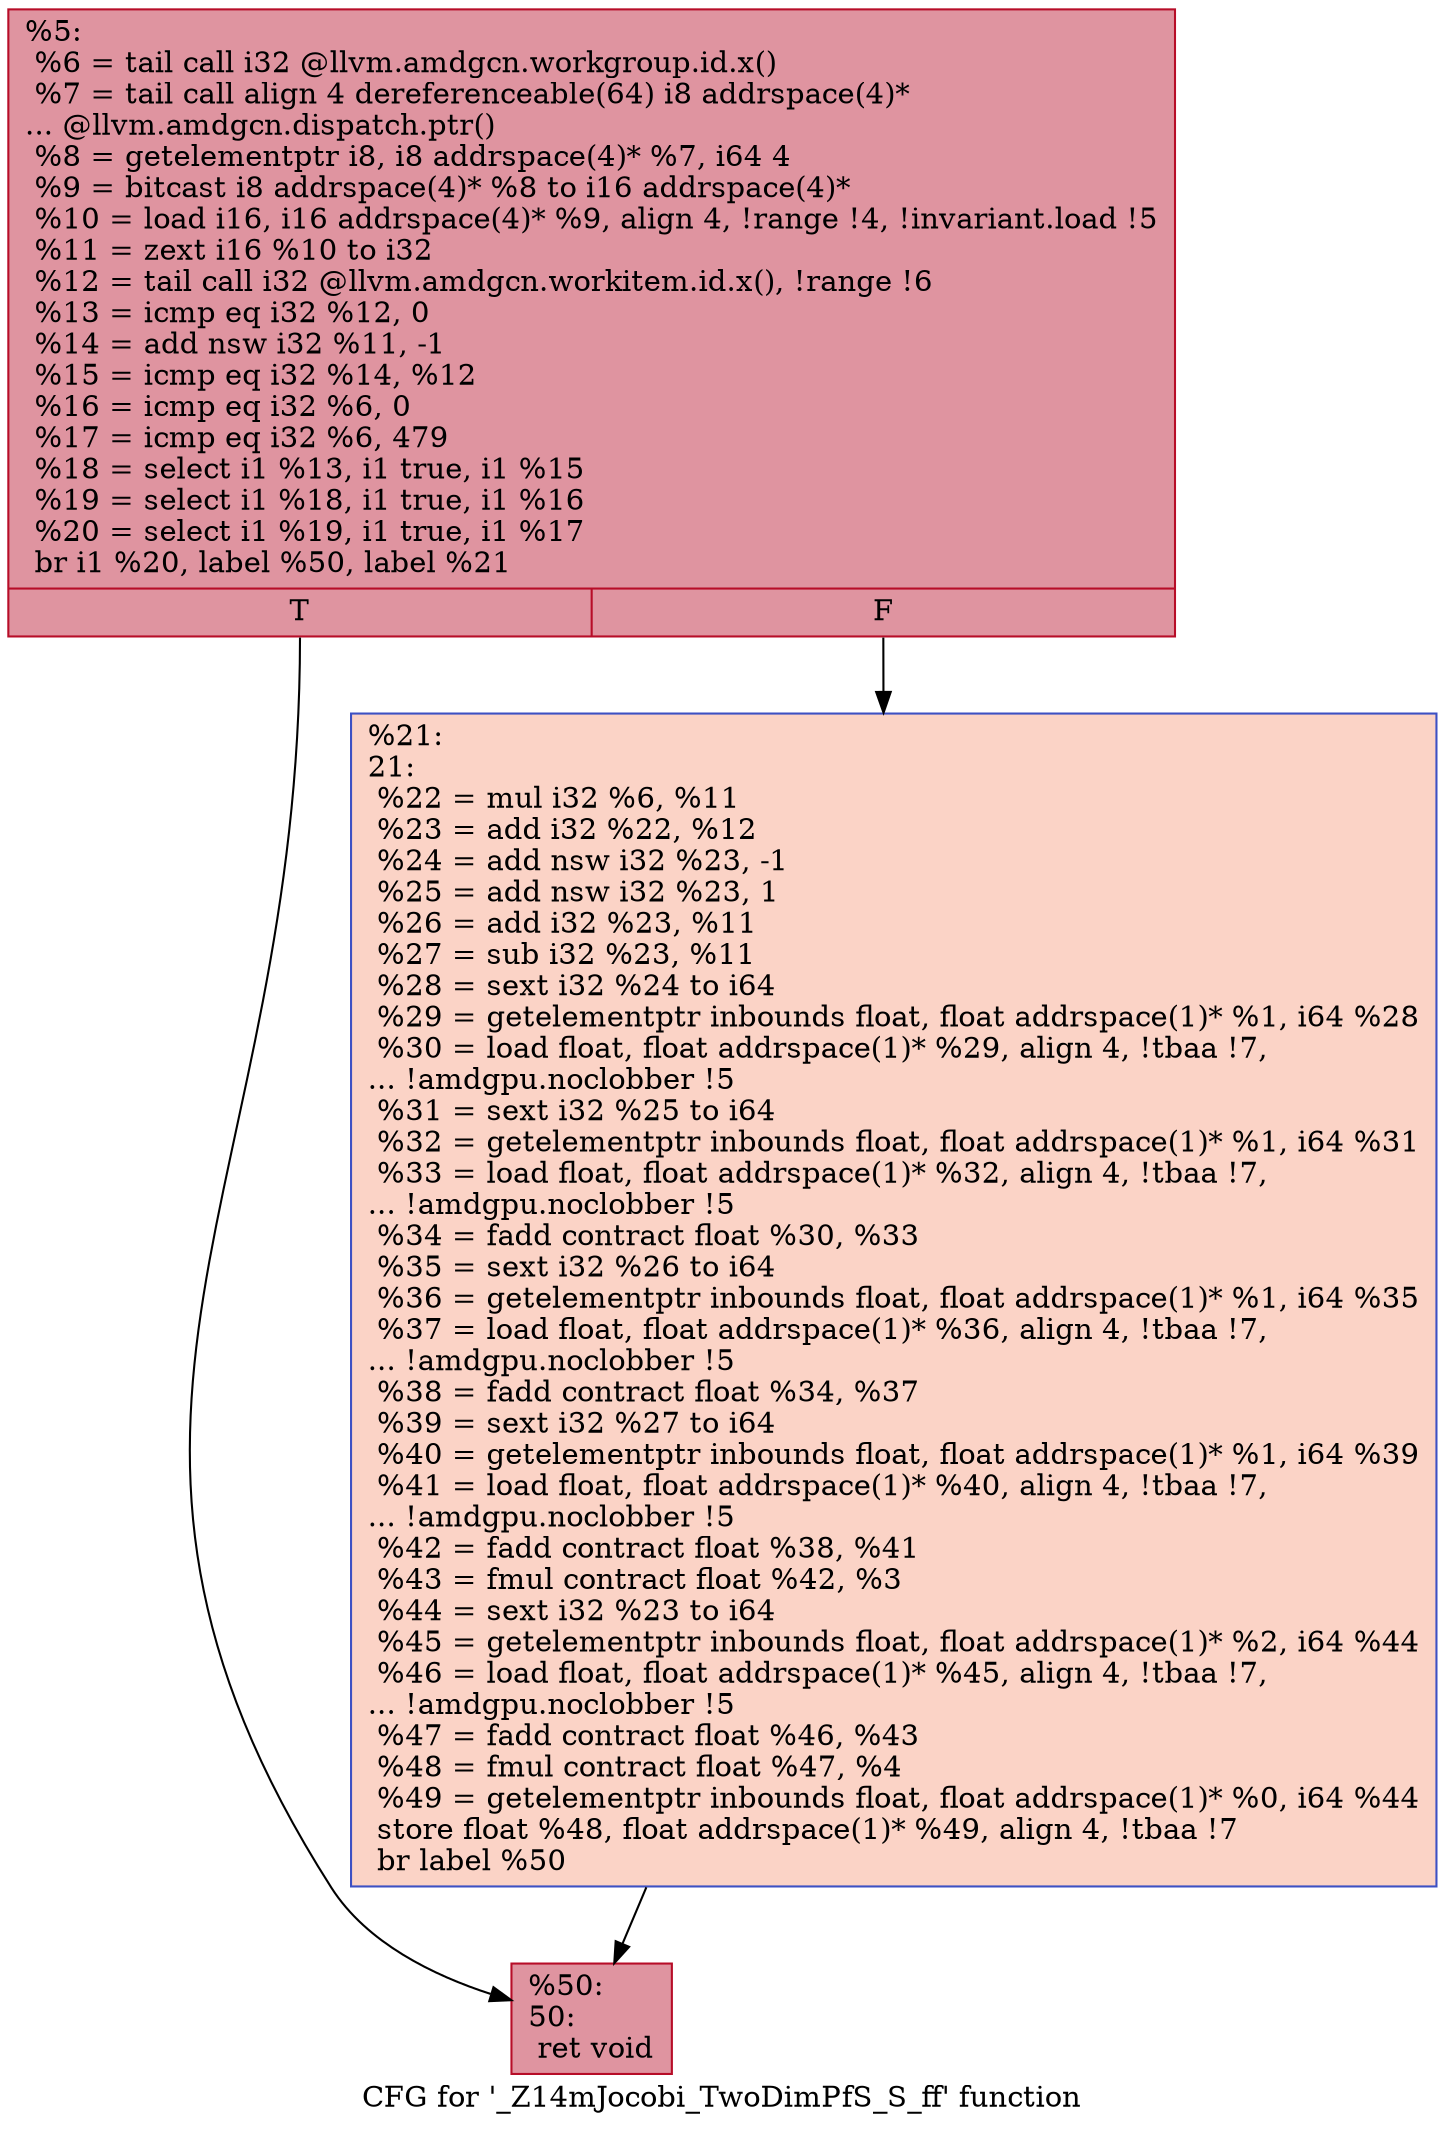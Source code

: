 digraph "CFG for '_Z14mJocobi_TwoDimPfS_S_ff' function" {
	label="CFG for '_Z14mJocobi_TwoDimPfS_S_ff' function";

	Node0x5db25e0 [shape=record,color="#b70d28ff", style=filled, fillcolor="#b70d2870",label="{%5:\l  %6 = tail call i32 @llvm.amdgcn.workgroup.id.x()\l  %7 = tail call align 4 dereferenceable(64) i8 addrspace(4)*\l... @llvm.amdgcn.dispatch.ptr()\l  %8 = getelementptr i8, i8 addrspace(4)* %7, i64 4\l  %9 = bitcast i8 addrspace(4)* %8 to i16 addrspace(4)*\l  %10 = load i16, i16 addrspace(4)* %9, align 4, !range !4, !invariant.load !5\l  %11 = zext i16 %10 to i32\l  %12 = tail call i32 @llvm.amdgcn.workitem.id.x(), !range !6\l  %13 = icmp eq i32 %12, 0\l  %14 = add nsw i32 %11, -1\l  %15 = icmp eq i32 %14, %12\l  %16 = icmp eq i32 %6, 0\l  %17 = icmp eq i32 %6, 479\l  %18 = select i1 %13, i1 true, i1 %15\l  %19 = select i1 %18, i1 true, i1 %16\l  %20 = select i1 %19, i1 true, i1 %17\l  br i1 %20, label %50, label %21\l|{<s0>T|<s1>F}}"];
	Node0x5db25e0:s0 -> Node0x5db4910;
	Node0x5db25e0:s1 -> Node0x5db49a0;
	Node0x5db49a0 [shape=record,color="#3d50c3ff", style=filled, fillcolor="#f59c7d70",label="{%21:\l21:                                               \l  %22 = mul i32 %6, %11\l  %23 = add i32 %22, %12\l  %24 = add nsw i32 %23, -1\l  %25 = add nsw i32 %23, 1\l  %26 = add i32 %23, %11\l  %27 = sub i32 %23, %11\l  %28 = sext i32 %24 to i64\l  %29 = getelementptr inbounds float, float addrspace(1)* %1, i64 %28\l  %30 = load float, float addrspace(1)* %29, align 4, !tbaa !7,\l... !amdgpu.noclobber !5\l  %31 = sext i32 %25 to i64\l  %32 = getelementptr inbounds float, float addrspace(1)* %1, i64 %31\l  %33 = load float, float addrspace(1)* %32, align 4, !tbaa !7,\l... !amdgpu.noclobber !5\l  %34 = fadd contract float %30, %33\l  %35 = sext i32 %26 to i64\l  %36 = getelementptr inbounds float, float addrspace(1)* %1, i64 %35\l  %37 = load float, float addrspace(1)* %36, align 4, !tbaa !7,\l... !amdgpu.noclobber !5\l  %38 = fadd contract float %34, %37\l  %39 = sext i32 %27 to i64\l  %40 = getelementptr inbounds float, float addrspace(1)* %1, i64 %39\l  %41 = load float, float addrspace(1)* %40, align 4, !tbaa !7,\l... !amdgpu.noclobber !5\l  %42 = fadd contract float %38, %41\l  %43 = fmul contract float %42, %3\l  %44 = sext i32 %23 to i64\l  %45 = getelementptr inbounds float, float addrspace(1)* %2, i64 %44\l  %46 = load float, float addrspace(1)* %45, align 4, !tbaa !7,\l... !amdgpu.noclobber !5\l  %47 = fadd contract float %46, %43\l  %48 = fmul contract float %47, %4\l  %49 = getelementptr inbounds float, float addrspace(1)* %0, i64 %44\l  store float %48, float addrspace(1)* %49, align 4, !tbaa !7\l  br label %50\l}"];
	Node0x5db49a0 -> Node0x5db4910;
	Node0x5db4910 [shape=record,color="#b70d28ff", style=filled, fillcolor="#b70d2870",label="{%50:\l50:                                               \l  ret void\l}"];
}
